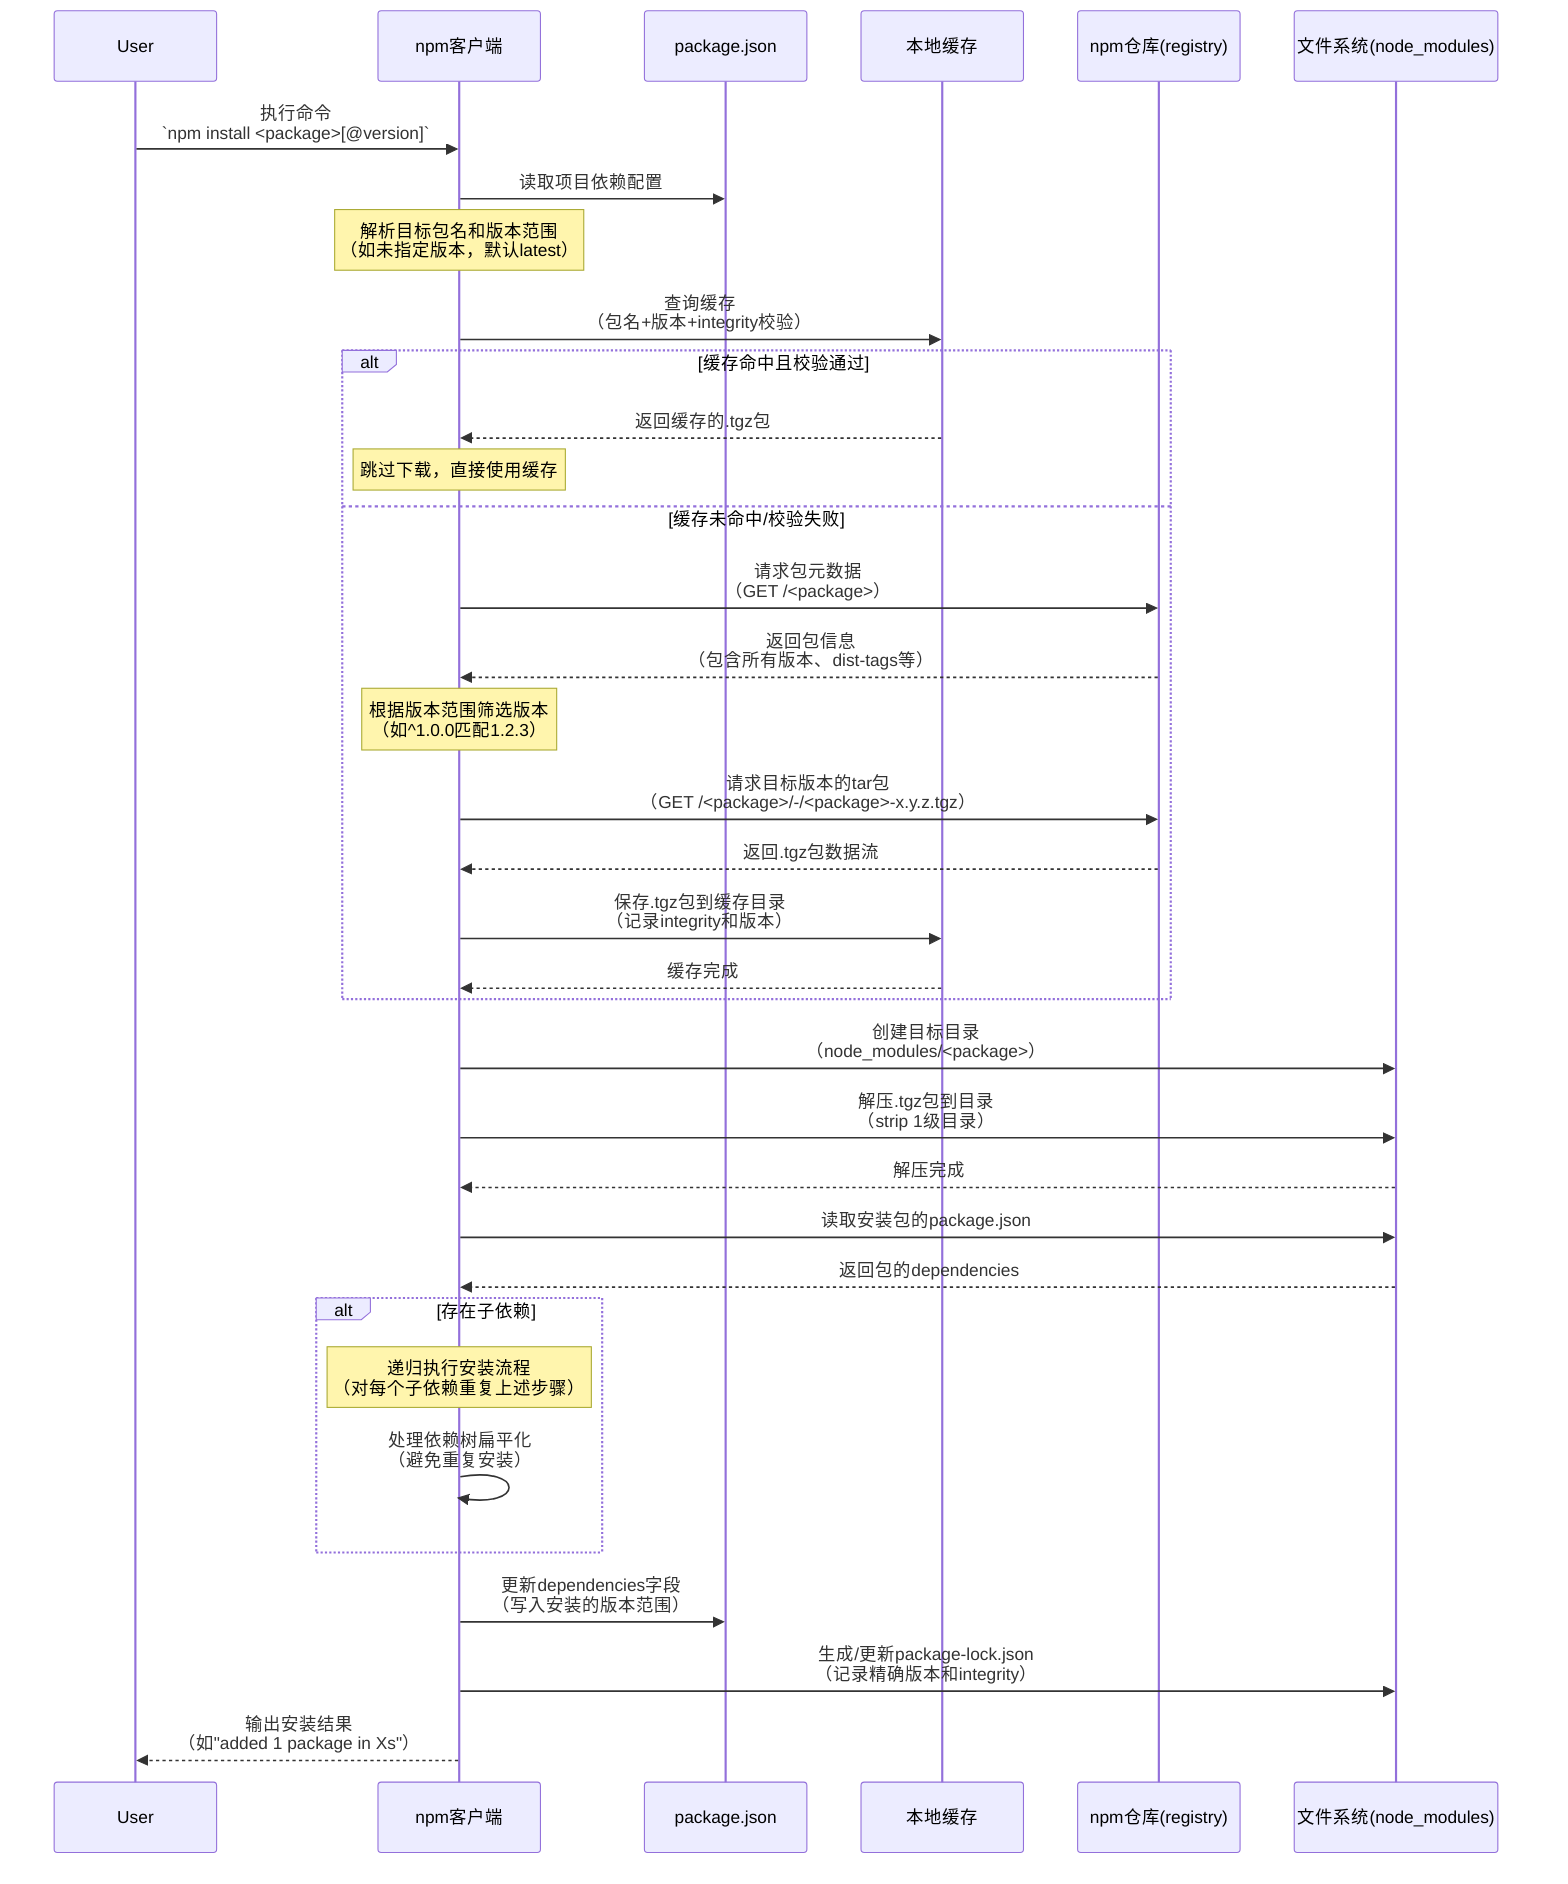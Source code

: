 sequenceDiagram
    participant User
    participant NPMAgent as npm客户端
    participant PackageJSON as package.json
    participant Cache as 本地缓存
    participant Registry as npm仓库(registry)
    participant FileSystem as 文件系统(node_modules)

    User->>NPMAgent: 执行命令<br>`npm install <package>[@version]`
    NPMAgent->>PackageJSON: 读取项目依赖配置
    Note over NPMAgent: 解析目标包名和版本范围<br>（如未指定版本，默认latest）
    
    %% 步骤1：检查本地缓存
    NPMAgent->>Cache: 查询缓存<br>（包名+版本+integrity校验）
    alt 缓存命中且校验通过
        Cache-->>NPMAgent: 返回缓存的.tgz包
        Note over NPMAgent: 跳过下载，直接使用缓存
    else 缓存未命中/校验失败
        %% 步骤2：从远程仓库获取包信息
        NPMAgent->>Registry: 请求包元数据<br>（GET /<package>）
        Registry-->>NPMAgent: 返回包信息<br>（包含所有版本、dist-tags等）
        
        %% 步骤3：确定具体版本
        Note over NPMAgent: 根据版本范围筛选版本<br>（如^1.0.0匹配1.2.3）
        NPMAgent->>Registry: 请求目标版本的tar包<br>（GET /<package>/-/<package>-x.y.z.tgz）
        Registry-->>NPMAgent: 返回.tgz包数据流
        
        %% 步骤4：写入缓存
        NPMAgent->>Cache: 保存.tgz包到缓存目录<br>（记录integrity和版本）
        Cache-->>NPMAgent: 缓存完成
    end
    
    %% 步骤5：解压安装到node_modules
    NPMAgent->>FileSystem: 创建目标目录<br>（node_modules/<package>）
    NPMAgent->>FileSystem: 解压.tgz包到目录<br>（strip 1级目录）
    FileSystem-->>NPMAgent: 解压完成
    
    %% 步骤6：处理依赖树
    NPMAgent->>FileSystem: 读取安装包的package.json
    FileSystem-->>NPMAgent: 返回包的dependencies
    alt 存在子依赖
        Note over NPMAgent: 递归执行安装流程<br>（对每个子依赖重复上述步骤）
        NPMAgent->>NPMAgent: 处理依赖树扁平化<br>（避免重复安装）
    end
    
    %% 步骤7：更新配置文件
    NPMAgent->>PackageJSON: 更新dependencies字段<br>（写入安装的版本范围）
    NPMAgent->>FileSystem: 生成/更新package-lock.json<br>（记录精确版本和integrity）
    
    %% 完成安装
    NPMAgent-->>User: 输出安装结果<br>（如"added 1 package in Xs"）